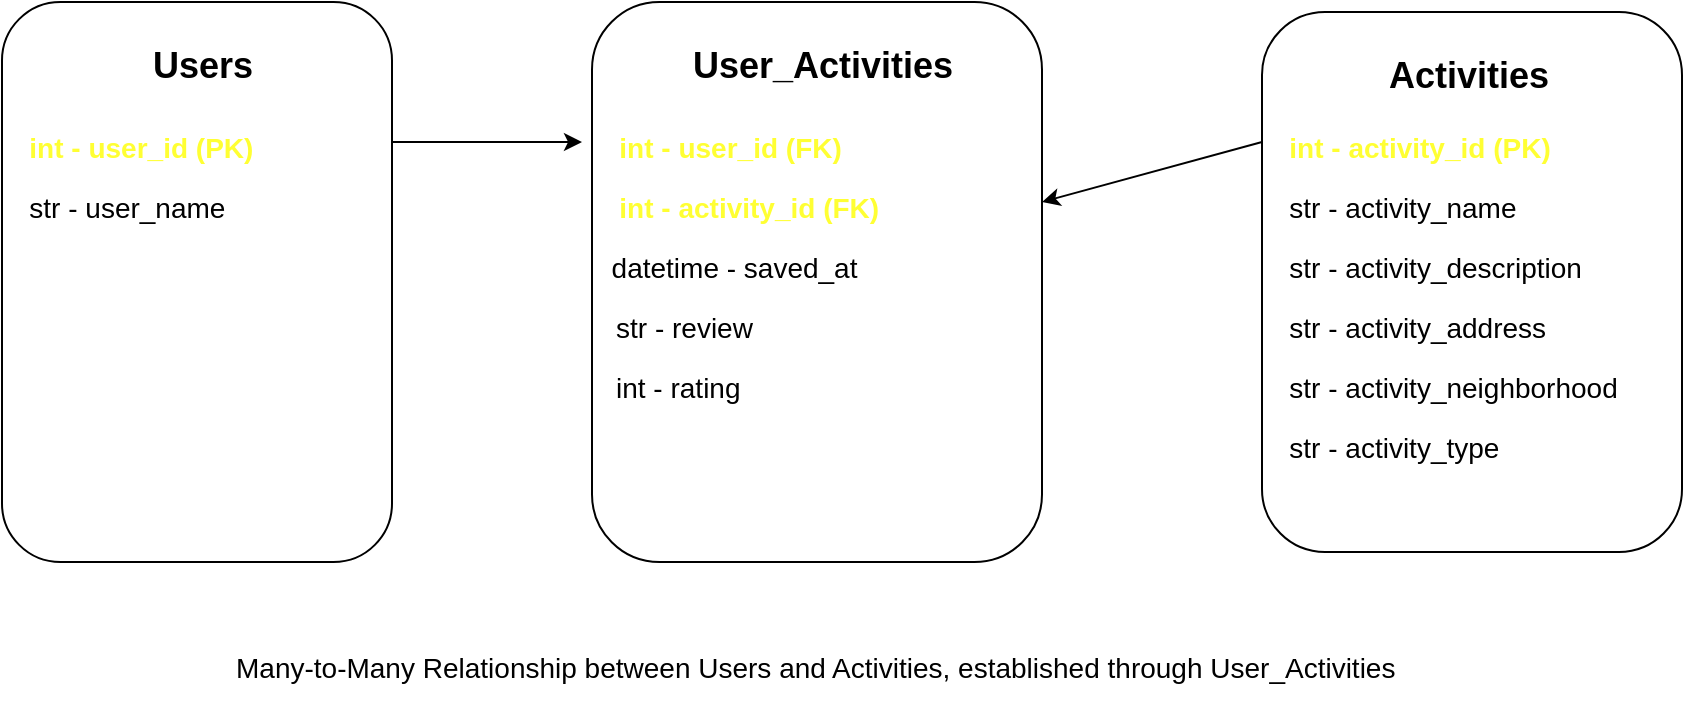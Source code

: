 <mxfile>
    <diagram id="0Sc2WsHteU9GL3UgtaxR" name="Page-1">
        <mxGraphModel dx="1187" dy="1361" grid="1" gridSize="10" guides="0" tooltips="1" connect="1" arrows="1" fold="1" page="0" pageScale="1" pageWidth="850" pageHeight="1100" math="0" shadow="0">
            <root>
                <mxCell id="0"/>
                <mxCell id="1" parent="0"/>
                <mxCell id="2" value="" style="rounded=1;whiteSpace=wrap;html=1;align=left;" parent="1" vertex="1">
                    <mxGeometry x="85" y="-620" width="195" height="280" as="geometry"/>
                </mxCell>
                <mxCell id="3" value="&lt;font style=&quot;font-size: 18px;&quot;&gt;Users&lt;/font&gt;" style="text;strokeColor=none;fillColor=none;html=1;fontSize=24;fontStyle=1;verticalAlign=middle;align=center;" parent="1" vertex="1">
                    <mxGeometry x="90" y="-610" width="190" height="40" as="geometry"/>
                </mxCell>
                <mxCell id="43" style="edgeStyle=none;html=1;exitX=1;exitY=0.5;exitDx=0;exitDy=0;fontSize=18;" parent="1" source="4" edge="1">
                    <mxGeometry relative="1" as="geometry">
                        <mxPoint x="375" y="-550" as="targetPoint"/>
                    </mxGeometry>
                </mxCell>
                <mxCell id="4" value="&lt;font color=&quot;#ffff33&quot; style=&quot;font-size: 14px;&quot;&gt;&amp;nbsp; &amp;nbsp;int - user_id (PK)&lt;/font&gt;" style="text;strokeColor=none;fillColor=none;html=1;fontSize=24;fontStyle=1;verticalAlign=middle;align=left;" parent="1" vertex="1">
                    <mxGeometry x="85" y="-570" width="195" height="40" as="geometry"/>
                </mxCell>
                <mxCell id="5" value="&lt;font style=&quot;font-size: 14px;&quot;&gt;&amp;nbsp; &amp;nbsp;str - user_name&lt;/font&gt;" style="text;strokeColor=none;fillColor=none;html=1;fontSize=24;fontStyle=0;verticalAlign=middle;align=left;" parent="1" vertex="1">
                    <mxGeometry x="85" y="-540" width="195" height="40" as="geometry"/>
                </mxCell>
                <mxCell id="15" value="" style="rounded=1;whiteSpace=wrap;html=1;align=left;" parent="1" vertex="1">
                    <mxGeometry x="715" y="-615" width="210" height="270" as="geometry"/>
                </mxCell>
                <mxCell id="16" value="&lt;span style=&quot;font-size: 18px;&quot;&gt;Activities&lt;/span&gt;" style="text;strokeColor=none;fillColor=none;html=1;fontSize=24;fontStyle=1;verticalAlign=middle;align=center;" parent="1" vertex="1">
                    <mxGeometry x="715" y="-605" width="205" height="40" as="geometry"/>
                </mxCell>
                <mxCell id="56" style="edgeStyle=none;html=1;exitX=0;exitY=0.5;exitDx=0;exitDy=0;entryX=1;entryY=0.5;entryDx=0;entryDy=0;" parent="1" source="17" target="36" edge="1">
                    <mxGeometry relative="1" as="geometry">
                        <mxPoint x="665" y="-490" as="targetPoint"/>
                    </mxGeometry>
                </mxCell>
                <mxCell id="17" value="&lt;font color=&quot;#ffff33&quot;&gt;&lt;font style=&quot;font-size: 14px;&quot;&gt;&amp;nbsp; &amp;nbsp;int - activity_id&amp;nbsp;&lt;/font&gt;&lt;span style=&quot;font-size: 14px;&quot;&gt;(PK)&lt;/span&gt;&lt;/font&gt;" style="text;strokeColor=none;fillColor=none;html=1;fontSize=24;fontStyle=1;verticalAlign=middle;align=left;" parent="1" vertex="1">
                    <mxGeometry x="715" y="-570" width="180" height="40" as="geometry"/>
                </mxCell>
                <mxCell id="18" value="&lt;font style=&quot;font-size: 14px;&quot;&gt;&amp;nbsp; &amp;nbsp;str - activity_name&lt;/font&gt;" style="text;strokeColor=none;fillColor=none;html=1;fontSize=24;fontStyle=0;verticalAlign=middle;align=left;" parent="1" vertex="1">
                    <mxGeometry x="715" y="-540" width="180" height="40" as="geometry"/>
                </mxCell>
                <mxCell id="20" value="&lt;font style=&quot;font-size: 14px;&quot;&gt;&amp;nbsp; &amp;nbsp;str - activity_address&lt;/font&gt;" style="text;strokeColor=none;fillColor=none;html=1;fontSize=24;fontStyle=0;verticalAlign=middle;align=left;" parent="1" vertex="1">
                    <mxGeometry x="715" y="-480" width="180" height="40" as="geometry"/>
                </mxCell>
                <mxCell id="22" value="&lt;font style=&quot;font-size: 14px;&quot;&gt;&amp;nbsp; &amp;nbsp;str - activity_type&lt;/font&gt;" style="text;strokeColor=none;fillColor=none;html=1;fontSize=24;fontStyle=0;verticalAlign=middle;align=left;" parent="1" vertex="1">
                    <mxGeometry x="715" y="-420" width="180" height="40" as="geometry"/>
                </mxCell>
                <mxCell id="32" value="" style="rounded=1;whiteSpace=wrap;html=1;align=left;" parent="1" vertex="1">
                    <mxGeometry x="380" y="-620" width="225" height="280" as="geometry"/>
                </mxCell>
                <mxCell id="33" value="&lt;font style=&quot;font-size: 18px;&quot;&gt;User_Activities&lt;/font&gt;" style="text;strokeColor=none;fillColor=none;html=1;fontSize=24;fontStyle=1;verticalAlign=middle;align=center;" parent="1" vertex="1">
                    <mxGeometry x="390" y="-610" width="210" height="40" as="geometry"/>
                </mxCell>
                <mxCell id="34" value="&lt;font color=&quot;#ffff33&quot;&gt;&lt;font style=&quot;font-size: 14px;&quot;&gt;&amp;nbsp; &amp;nbsp;int - user_id&amp;nbsp;&lt;/font&gt;&lt;span style=&quot;font-size: 14px;&quot;&gt;(FK)&lt;/span&gt;&lt;/font&gt;" style="text;strokeColor=none;fillColor=none;html=1;fontSize=24;fontStyle=1;verticalAlign=middle;align=left;" parent="1" vertex="1">
                    <mxGeometry x="380" y="-570" width="225" height="40" as="geometry"/>
                </mxCell>
                <mxCell id="35" value="&lt;span style=&quot;font-size: 14px;&quot;&gt;&amp;nbsp;&amp;nbsp;&lt;/span&gt;" style="text;strokeColor=none;fillColor=none;html=1;fontSize=24;fontStyle=0;verticalAlign=middle;align=left;" parent="1" vertex="1">
                    <mxGeometry x="385" y="-540" width="240" height="40" as="geometry"/>
                </mxCell>
                <mxCell id="36" value="&lt;font color=&quot;#ffff33&quot; style=&quot;font-size: 14px;&quot;&gt;&amp;nbsp; &amp;nbsp;int - activity_id (FK)&lt;/font&gt;" style="text;strokeColor=none;fillColor=none;html=1;fontSize=24;fontStyle=1;verticalAlign=middle;align=left;" parent="1" vertex="1">
                    <mxGeometry x="380" y="-540" width="225" height="40" as="geometry"/>
                </mxCell>
                <mxCell id="48" value="&lt;span style=&quot;font-size: 14px; font-weight: 400;&quot;&gt;&amp;nbsp; &amp;nbsp;str - activity_description&lt;/span&gt;" style="text;strokeColor=none;fillColor=none;html=1;fontSize=24;fontStyle=1;verticalAlign=middle;align=left;" parent="1" vertex="1">
                    <mxGeometry x="715" y="-510" width="180" height="40" as="geometry"/>
                </mxCell>
                <mxCell id="55" value="&lt;font style=&quot;font-size: 14px;&quot;&gt;&amp;nbsp; &amp;nbsp;str - activity_neighborhood&lt;/font&gt;" style="text;strokeColor=none;fillColor=none;html=1;fontSize=24;fontStyle=0;verticalAlign=middle;align=left;" parent="1" vertex="1">
                    <mxGeometry x="715" y="-450" width="180" height="40" as="geometry"/>
                </mxCell>
                <mxCell id="61" value="&lt;font style=&quot;font-size: 14px;&quot;&gt;Many-to-Many Relationship between Users and Activities, established through User_Activities&lt;/font&gt;" style="text;strokeColor=none;fillColor=none;html=1;fontSize=24;fontStyle=0;verticalAlign=middle;align=left;" parent="1" vertex="1">
                    <mxGeometry x="200" y="-310" width="590" height="40" as="geometry"/>
                </mxCell>
                <mxCell id="64" value="&lt;font style=&quot;font-size: 14px;&quot;&gt;&amp;nbsp; datetime - saved_at&lt;/font&gt;" style="text;strokeColor=none;fillColor=none;html=1;fontSize=24;fontStyle=0;verticalAlign=middle;align=left;" parent="1" vertex="1">
                    <mxGeometry x="380" y="-510" width="220" height="40" as="geometry"/>
                </mxCell>
                <mxCell id="65" value="&lt;font style=&quot;font-size: 14px;&quot;&gt;str - review&lt;/font&gt;" style="text;strokeColor=none;fillColor=none;html=1;fontSize=24;fontStyle=0;verticalAlign=middle;align=left;" parent="1" vertex="1">
                    <mxGeometry x="390" y="-480" width="220" height="40" as="geometry"/>
                </mxCell>
                <mxCell id="66" value="&lt;font style=&quot;font-size: 14px;&quot;&gt;int - rating&lt;/font&gt;" style="text;strokeColor=none;fillColor=none;html=1;fontSize=24;fontStyle=0;verticalAlign=middle;align=left;" parent="1" vertex="1">
                    <mxGeometry x="390" y="-450" width="220" height="40" as="geometry"/>
                </mxCell>
            </root>
        </mxGraphModel>
    </diagram>
</mxfile>